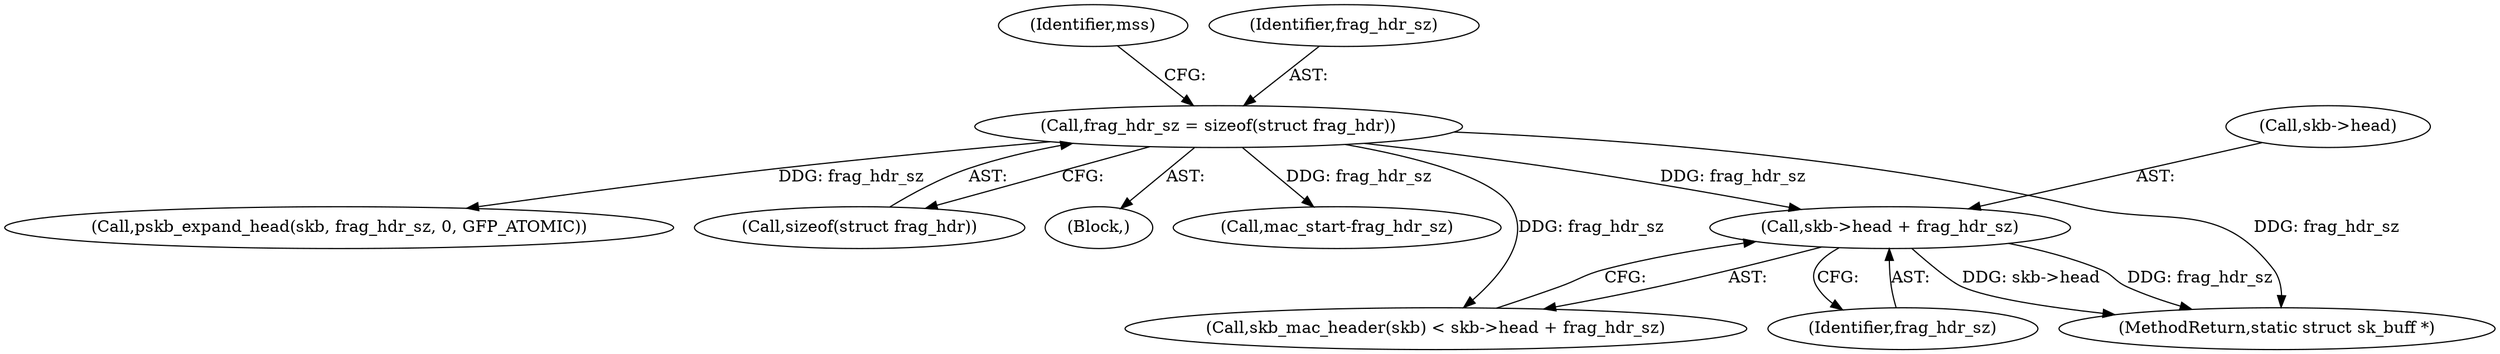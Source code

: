 digraph "0_linux_87c48fa3b4630905f98268dde838ee43626a060c_3@pointer" {
"1000226" [label="(Call,skb->head + frag_hdr_sz)"];
"1000123" [label="(Call,frag_hdr_sz = sizeof(struct frag_hdr))"];
"1000231" [label="(Call,pskb_expand_head(skb, frag_hdr_sz, 0, GFP_ATOMIC))"];
"1000226" [label="(Call,skb->head + frag_hdr_sz)"];
"1000130" [label="(Identifier,mss)"];
"1000308" [label="(MethodReturn,static struct sk_buff *)"];
"1000125" [label="(Call,sizeof(struct frag_hdr))"];
"1000230" [label="(Identifier,frag_hdr_sz)"];
"1000123" [label="(Call,frag_hdr_sz = sizeof(struct frag_hdr))"];
"1000124" [label="(Identifier,frag_hdr_sz)"];
"1000108" [label="(Block,)"];
"1000265" [label="(Call,mac_start-frag_hdr_sz)"];
"1000227" [label="(Call,skb->head)"];
"1000223" [label="(Call,skb_mac_header(skb) < skb->head + frag_hdr_sz)"];
"1000226" -> "1000223"  [label="AST: "];
"1000226" -> "1000230"  [label="CFG: "];
"1000227" -> "1000226"  [label="AST: "];
"1000230" -> "1000226"  [label="AST: "];
"1000223" -> "1000226"  [label="CFG: "];
"1000226" -> "1000308"  [label="DDG: skb->head"];
"1000226" -> "1000308"  [label="DDG: frag_hdr_sz"];
"1000123" -> "1000226"  [label="DDG: frag_hdr_sz"];
"1000123" -> "1000108"  [label="AST: "];
"1000123" -> "1000125"  [label="CFG: "];
"1000124" -> "1000123"  [label="AST: "];
"1000125" -> "1000123"  [label="AST: "];
"1000130" -> "1000123"  [label="CFG: "];
"1000123" -> "1000308"  [label="DDG: frag_hdr_sz"];
"1000123" -> "1000223"  [label="DDG: frag_hdr_sz"];
"1000123" -> "1000231"  [label="DDG: frag_hdr_sz"];
"1000123" -> "1000265"  [label="DDG: frag_hdr_sz"];
}
